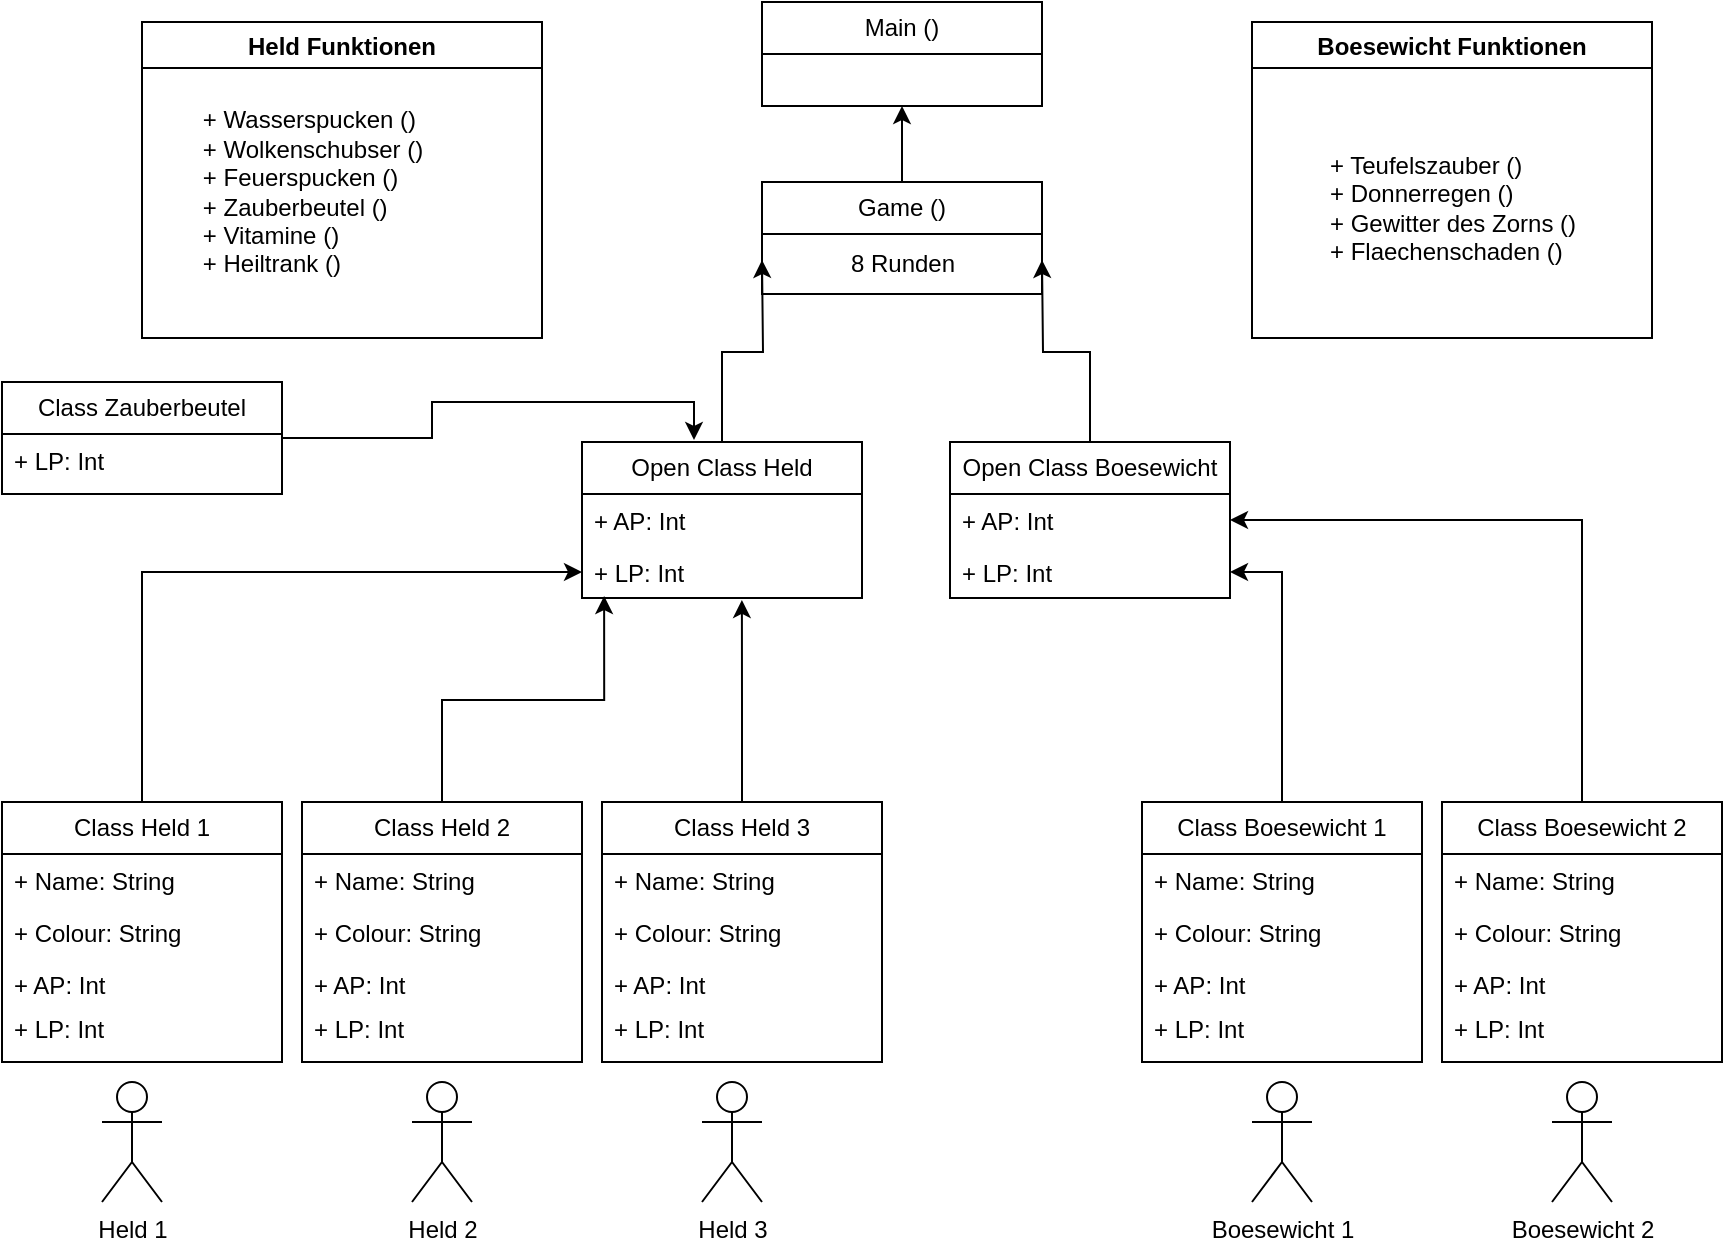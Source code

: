 <mxfile version="22.1.18" type="github">
  <diagram name="Seite-1" id="hi-mozhEFsfdNRb4snX-">
    <mxGraphModel dx="2261" dy="1948" grid="1" gridSize="10" guides="1" tooltips="1" connect="1" arrows="1" fold="1" page="1" pageScale="1" pageWidth="827" pageHeight="1169" math="0" shadow="0">
      <root>
        <mxCell id="0" />
        <mxCell id="1" parent="0" />
        <mxCell id="3TbcZ71FcRZCBw5tia4B-2" style="edgeStyle=orthogonalEdgeStyle;rounded=0;orthogonalLoop=1;jettySize=auto;html=1;entryX=0.5;entryY=1;entryDx=0;entryDy=0;" edge="1" parent="1" source="Nl9forcwsKL9aqJHK37t-1" target="3TbcZ71FcRZCBw5tia4B-1">
          <mxGeometry relative="1" as="geometry" />
        </mxCell>
        <mxCell id="Nl9forcwsKL9aqJHK37t-1" value="Game ()" style="swimlane;fontStyle=0;childLayout=stackLayout;horizontal=1;startSize=26;fillColor=none;horizontalStack=0;resizeParent=1;resizeParentMax=0;resizeLast=0;collapsible=1;marginBottom=0;whiteSpace=wrap;html=1;" parent="1" vertex="1">
          <mxGeometry x="320" y="40" width="140" height="56" as="geometry" />
        </mxCell>
        <mxCell id="3TbcZ71FcRZCBw5tia4B-23" value="8 Runden" style="text;html=1;align=center;verticalAlign=middle;resizable=0;points=[];autosize=1;strokeColor=none;fillColor=none;" vertex="1" parent="Nl9forcwsKL9aqJHK37t-1">
          <mxGeometry y="26" width="140" height="30" as="geometry" />
        </mxCell>
        <mxCell id="Nl9forcwsKL9aqJHK37t-45" style="edgeStyle=orthogonalEdgeStyle;rounded=0;orthogonalLoop=1;jettySize=auto;html=1;" parent="1" source="Nl9forcwsKL9aqJHK37t-5" edge="1">
          <mxGeometry relative="1" as="geometry">
            <mxPoint x="320" y="79" as="targetPoint" />
          </mxGeometry>
        </mxCell>
        <mxCell id="Nl9forcwsKL9aqJHK37t-5" value="Open Class Held" style="swimlane;fontStyle=0;childLayout=stackLayout;horizontal=1;startSize=26;fillColor=none;horizontalStack=0;resizeParent=1;resizeParentMax=0;resizeLast=0;collapsible=1;marginBottom=0;whiteSpace=wrap;html=1;" parent="1" vertex="1">
          <mxGeometry x="230" y="170" width="140" height="78" as="geometry" />
        </mxCell>
        <mxCell id="Nl9forcwsKL9aqJHK37t-6" value="+ AP: Int" style="text;strokeColor=none;fillColor=none;align=left;verticalAlign=top;spacingLeft=4;spacingRight=4;overflow=hidden;rotatable=0;points=[[0,0.5],[1,0.5]];portConstraint=eastwest;whiteSpace=wrap;html=1;" parent="Nl9forcwsKL9aqJHK37t-5" vertex="1">
          <mxGeometry y="26" width="140" height="26" as="geometry" />
        </mxCell>
        <mxCell id="Nl9forcwsKL9aqJHK37t-7" value="+ LP: Int" style="text;strokeColor=none;fillColor=none;align=left;verticalAlign=top;spacingLeft=4;spacingRight=4;overflow=hidden;rotatable=0;points=[[0,0.5],[1,0.5]];portConstraint=eastwest;whiteSpace=wrap;html=1;" parent="Nl9forcwsKL9aqJHK37t-5" vertex="1">
          <mxGeometry y="52" width="140" height="26" as="geometry" />
        </mxCell>
        <mxCell id="Nl9forcwsKL9aqJHK37t-46" style="edgeStyle=orthogonalEdgeStyle;rounded=0;orthogonalLoop=1;jettySize=auto;html=1;entryX=1;entryY=0.5;entryDx=0;entryDy=0;" parent="1" source="Nl9forcwsKL9aqJHK37t-9" edge="1">
          <mxGeometry relative="1" as="geometry">
            <mxPoint x="460" y="79" as="targetPoint" />
          </mxGeometry>
        </mxCell>
        <mxCell id="Nl9forcwsKL9aqJHK37t-9" value="Open Class Boesewicht" style="swimlane;fontStyle=0;childLayout=stackLayout;horizontal=1;startSize=26;fillColor=none;horizontalStack=0;resizeParent=1;resizeParentMax=0;resizeLast=0;collapsible=1;marginBottom=0;whiteSpace=wrap;html=1;" parent="1" vertex="1">
          <mxGeometry x="414" y="170" width="140" height="78" as="geometry" />
        </mxCell>
        <mxCell id="Nl9forcwsKL9aqJHK37t-10" value="+ AP: Int" style="text;strokeColor=none;fillColor=none;align=left;verticalAlign=top;spacingLeft=4;spacingRight=4;overflow=hidden;rotatable=0;points=[[0,0.5],[1,0.5]];portConstraint=eastwest;whiteSpace=wrap;html=1;" parent="Nl9forcwsKL9aqJHK37t-9" vertex="1">
          <mxGeometry y="26" width="140" height="26" as="geometry" />
        </mxCell>
        <mxCell id="Nl9forcwsKL9aqJHK37t-11" value="+ LP: Int" style="text;strokeColor=none;fillColor=none;align=left;verticalAlign=top;spacingLeft=4;spacingRight=4;overflow=hidden;rotatable=0;points=[[0,0.5],[1,0.5]];portConstraint=eastwest;whiteSpace=wrap;html=1;" parent="Nl9forcwsKL9aqJHK37t-9" vertex="1">
          <mxGeometry y="52" width="140" height="26" as="geometry" />
        </mxCell>
        <mxCell id="Nl9forcwsKL9aqJHK37t-40" style="edgeStyle=orthogonalEdgeStyle;rounded=0;orthogonalLoop=1;jettySize=auto;html=1;entryX=1;entryY=0.5;entryDx=0;entryDy=0;" parent="1" source="Nl9forcwsKL9aqJHK37t-15" target="Nl9forcwsKL9aqJHK37t-10" edge="1">
          <mxGeometry relative="1" as="geometry" />
        </mxCell>
        <mxCell id="Nl9forcwsKL9aqJHK37t-15" value="Class Boesewicht 2" style="swimlane;fontStyle=0;childLayout=stackLayout;horizontal=1;startSize=26;fillColor=none;horizontalStack=0;resizeParent=1;resizeParentMax=0;resizeLast=0;collapsible=1;marginBottom=0;whiteSpace=wrap;html=1;" parent="1" vertex="1">
          <mxGeometry x="660" y="350" width="140" height="130" as="geometry" />
        </mxCell>
        <mxCell id="Nl9forcwsKL9aqJHK37t-16" value="+ Name: String" style="text;strokeColor=none;fillColor=none;align=left;verticalAlign=top;spacingLeft=4;spacingRight=4;overflow=hidden;rotatable=0;points=[[0,0.5],[1,0.5]];portConstraint=eastwest;whiteSpace=wrap;html=1;" parent="Nl9forcwsKL9aqJHK37t-15" vertex="1">
          <mxGeometry y="26" width="140" height="26" as="geometry" />
        </mxCell>
        <mxCell id="Nl9forcwsKL9aqJHK37t-17" value="+ Colour: String" style="text;strokeColor=none;fillColor=none;align=left;verticalAlign=top;spacingLeft=4;spacingRight=4;overflow=hidden;rotatable=0;points=[[0,0.5],[1,0.5]];portConstraint=eastwest;whiteSpace=wrap;html=1;" parent="Nl9forcwsKL9aqJHK37t-15" vertex="1">
          <mxGeometry y="52" width="140" height="26" as="geometry" />
        </mxCell>
        <mxCell id="Nl9forcwsKL9aqJHK37t-18" value="+ AP: Int" style="text;strokeColor=none;fillColor=none;align=left;verticalAlign=top;spacingLeft=4;spacingRight=4;overflow=hidden;rotatable=0;points=[[0,0.5],[1,0.5]];portConstraint=eastwest;whiteSpace=wrap;html=1;" parent="Nl9forcwsKL9aqJHK37t-15" vertex="1">
          <mxGeometry y="78" width="140" height="22" as="geometry" />
        </mxCell>
        <mxCell id="Nl9forcwsKL9aqJHK37t-19" value="+ LP: Int" style="text;strokeColor=none;fillColor=none;align=left;verticalAlign=top;spacingLeft=4;spacingRight=4;overflow=hidden;rotatable=0;points=[[0,0.5],[1,0.5]];portConstraint=eastwest;whiteSpace=wrap;html=1;" parent="Nl9forcwsKL9aqJHK37t-15" vertex="1">
          <mxGeometry y="100" width="140" height="30" as="geometry" />
        </mxCell>
        <mxCell id="Nl9forcwsKL9aqJHK37t-43" style="edgeStyle=orthogonalEdgeStyle;rounded=0;orthogonalLoop=1;jettySize=auto;html=1;entryX=0;entryY=0.5;entryDx=0;entryDy=0;" parent="1" source="Nl9forcwsKL9aqJHK37t-20" target="Nl9forcwsKL9aqJHK37t-7" edge="1">
          <mxGeometry relative="1" as="geometry" />
        </mxCell>
        <mxCell id="Nl9forcwsKL9aqJHK37t-20" value="Class Held 1" style="swimlane;fontStyle=0;childLayout=stackLayout;horizontal=1;startSize=26;fillColor=none;horizontalStack=0;resizeParent=1;resizeParentMax=0;resizeLast=0;collapsible=1;marginBottom=0;whiteSpace=wrap;html=1;" parent="1" vertex="1">
          <mxGeometry x="-60" y="350" width="140" height="130" as="geometry" />
        </mxCell>
        <mxCell id="Nl9forcwsKL9aqJHK37t-21" value="+ Name: String" style="text;strokeColor=none;fillColor=none;align=left;verticalAlign=top;spacingLeft=4;spacingRight=4;overflow=hidden;rotatable=0;points=[[0,0.5],[1,0.5]];portConstraint=eastwest;whiteSpace=wrap;html=1;" parent="Nl9forcwsKL9aqJHK37t-20" vertex="1">
          <mxGeometry y="26" width="140" height="26" as="geometry" />
        </mxCell>
        <mxCell id="Nl9forcwsKL9aqJHK37t-22" value="+ Colour: String" style="text;strokeColor=none;fillColor=none;align=left;verticalAlign=top;spacingLeft=4;spacingRight=4;overflow=hidden;rotatable=0;points=[[0,0.5],[1,0.5]];portConstraint=eastwest;whiteSpace=wrap;html=1;" parent="Nl9forcwsKL9aqJHK37t-20" vertex="1">
          <mxGeometry y="52" width="140" height="26" as="geometry" />
        </mxCell>
        <mxCell id="Nl9forcwsKL9aqJHK37t-23" value="+ AP: Int" style="text;strokeColor=none;fillColor=none;align=left;verticalAlign=top;spacingLeft=4;spacingRight=4;overflow=hidden;rotatable=0;points=[[0,0.5],[1,0.5]];portConstraint=eastwest;whiteSpace=wrap;html=1;" parent="Nl9forcwsKL9aqJHK37t-20" vertex="1">
          <mxGeometry y="78" width="140" height="22" as="geometry" />
        </mxCell>
        <mxCell id="Nl9forcwsKL9aqJHK37t-24" value="+ LP: Int" style="text;strokeColor=none;fillColor=none;align=left;verticalAlign=top;spacingLeft=4;spacingRight=4;overflow=hidden;rotatable=0;points=[[0,0.5],[1,0.5]];portConstraint=eastwest;whiteSpace=wrap;html=1;" parent="Nl9forcwsKL9aqJHK37t-20" vertex="1">
          <mxGeometry y="100" width="140" height="30" as="geometry" />
        </mxCell>
        <mxCell id="Nl9forcwsKL9aqJHK37t-25" value="Class Held 2" style="swimlane;fontStyle=0;childLayout=stackLayout;horizontal=1;startSize=26;fillColor=none;horizontalStack=0;resizeParent=1;resizeParentMax=0;resizeLast=0;collapsible=1;marginBottom=0;whiteSpace=wrap;html=1;" parent="1" vertex="1">
          <mxGeometry x="90" y="350" width="140" height="130" as="geometry" />
        </mxCell>
        <mxCell id="Nl9forcwsKL9aqJHK37t-26" value="+ Name: String" style="text;strokeColor=none;fillColor=none;align=left;verticalAlign=top;spacingLeft=4;spacingRight=4;overflow=hidden;rotatable=0;points=[[0,0.5],[1,0.5]];portConstraint=eastwest;whiteSpace=wrap;html=1;" parent="Nl9forcwsKL9aqJHK37t-25" vertex="1">
          <mxGeometry y="26" width="140" height="26" as="geometry" />
        </mxCell>
        <mxCell id="Nl9forcwsKL9aqJHK37t-27" value="+ Colour: String" style="text;strokeColor=none;fillColor=none;align=left;verticalAlign=top;spacingLeft=4;spacingRight=4;overflow=hidden;rotatable=0;points=[[0,0.5],[1,0.5]];portConstraint=eastwest;whiteSpace=wrap;html=1;" parent="Nl9forcwsKL9aqJHK37t-25" vertex="1">
          <mxGeometry y="52" width="140" height="26" as="geometry" />
        </mxCell>
        <mxCell id="Nl9forcwsKL9aqJHK37t-28" value="+ AP: Int" style="text;strokeColor=none;fillColor=none;align=left;verticalAlign=top;spacingLeft=4;spacingRight=4;overflow=hidden;rotatable=0;points=[[0,0.5],[1,0.5]];portConstraint=eastwest;whiteSpace=wrap;html=1;" parent="Nl9forcwsKL9aqJHK37t-25" vertex="1">
          <mxGeometry y="78" width="140" height="22" as="geometry" />
        </mxCell>
        <mxCell id="Nl9forcwsKL9aqJHK37t-29" value="+ LP: Int" style="text;strokeColor=none;fillColor=none;align=left;verticalAlign=top;spacingLeft=4;spacingRight=4;overflow=hidden;rotatable=0;points=[[0,0.5],[1,0.5]];portConstraint=eastwest;whiteSpace=wrap;html=1;" parent="Nl9forcwsKL9aqJHK37t-25" vertex="1">
          <mxGeometry y="100" width="140" height="30" as="geometry" />
        </mxCell>
        <mxCell id="Nl9forcwsKL9aqJHK37t-30" value="Class Held 3" style="swimlane;fontStyle=0;childLayout=stackLayout;horizontal=1;startSize=26;fillColor=none;horizontalStack=0;resizeParent=1;resizeParentMax=0;resizeLast=0;collapsible=1;marginBottom=0;whiteSpace=wrap;html=1;" parent="1" vertex="1">
          <mxGeometry x="240" y="350" width="140" height="130" as="geometry" />
        </mxCell>
        <mxCell id="Nl9forcwsKL9aqJHK37t-31" value="+ Name: String" style="text;strokeColor=none;fillColor=none;align=left;verticalAlign=top;spacingLeft=4;spacingRight=4;overflow=hidden;rotatable=0;points=[[0,0.5],[1,0.5]];portConstraint=eastwest;whiteSpace=wrap;html=1;" parent="Nl9forcwsKL9aqJHK37t-30" vertex="1">
          <mxGeometry y="26" width="140" height="26" as="geometry" />
        </mxCell>
        <mxCell id="Nl9forcwsKL9aqJHK37t-32" value="+ Colour: String" style="text;strokeColor=none;fillColor=none;align=left;verticalAlign=top;spacingLeft=4;spacingRight=4;overflow=hidden;rotatable=0;points=[[0,0.5],[1,0.5]];portConstraint=eastwest;whiteSpace=wrap;html=1;" parent="Nl9forcwsKL9aqJHK37t-30" vertex="1">
          <mxGeometry y="52" width="140" height="26" as="geometry" />
        </mxCell>
        <mxCell id="Nl9forcwsKL9aqJHK37t-33" value="+ AP: Int" style="text;strokeColor=none;fillColor=none;align=left;verticalAlign=top;spacingLeft=4;spacingRight=4;overflow=hidden;rotatable=0;points=[[0,0.5],[1,0.5]];portConstraint=eastwest;whiteSpace=wrap;html=1;" parent="Nl9forcwsKL9aqJHK37t-30" vertex="1">
          <mxGeometry y="78" width="140" height="22" as="geometry" />
        </mxCell>
        <mxCell id="Nl9forcwsKL9aqJHK37t-34" value="+ LP: Int" style="text;strokeColor=none;fillColor=none;align=left;verticalAlign=top;spacingLeft=4;spacingRight=4;overflow=hidden;rotatable=0;points=[[0,0.5],[1,0.5]];portConstraint=eastwest;whiteSpace=wrap;html=1;" parent="Nl9forcwsKL9aqJHK37t-30" vertex="1">
          <mxGeometry y="100" width="140" height="30" as="geometry" />
        </mxCell>
        <mxCell id="Nl9forcwsKL9aqJHK37t-35" value="Class Zauberbeutel" style="swimlane;fontStyle=0;childLayout=stackLayout;horizontal=1;startSize=26;fillColor=none;horizontalStack=0;resizeParent=1;resizeParentMax=0;resizeLast=0;collapsible=1;marginBottom=0;whiteSpace=wrap;html=1;" parent="1" vertex="1">
          <mxGeometry x="-60" y="140" width="140" height="56" as="geometry" />
        </mxCell>
        <mxCell id="Nl9forcwsKL9aqJHK37t-39" value="+ LP: Int" style="text;strokeColor=none;fillColor=none;align=left;verticalAlign=top;spacingLeft=4;spacingRight=4;overflow=hidden;rotatable=0;points=[[0,0.5],[1,0.5]];portConstraint=eastwest;whiteSpace=wrap;html=1;" parent="Nl9forcwsKL9aqJHK37t-35" vertex="1">
          <mxGeometry y="26" width="140" height="30" as="geometry" />
        </mxCell>
        <mxCell id="Nl9forcwsKL9aqJHK37t-41" style="edgeStyle=orthogonalEdgeStyle;rounded=0;orthogonalLoop=1;jettySize=auto;html=1;entryX=0.571;entryY=1.038;entryDx=0;entryDy=0;entryPerimeter=0;" parent="1" source="Nl9forcwsKL9aqJHK37t-30" target="Nl9forcwsKL9aqJHK37t-7" edge="1">
          <mxGeometry relative="1" as="geometry" />
        </mxCell>
        <mxCell id="Nl9forcwsKL9aqJHK37t-44" style="edgeStyle=orthogonalEdgeStyle;rounded=0;orthogonalLoop=1;jettySize=auto;html=1;entryX=0.4;entryY=-0.013;entryDx=0;entryDy=0;entryPerimeter=0;" parent="1" source="Nl9forcwsKL9aqJHK37t-35" target="Nl9forcwsKL9aqJHK37t-5" edge="1">
          <mxGeometry relative="1" as="geometry" />
        </mxCell>
        <mxCell id="Nl9forcwsKL9aqJHK37t-47" style="edgeStyle=orthogonalEdgeStyle;rounded=0;orthogonalLoop=1;jettySize=auto;html=1;entryX=0.079;entryY=0.962;entryDx=0;entryDy=0;entryPerimeter=0;" parent="1" source="Nl9forcwsKL9aqJHK37t-25" target="Nl9forcwsKL9aqJHK37t-7" edge="1">
          <mxGeometry relative="1" as="geometry" />
        </mxCell>
        <mxCell id="Nl9forcwsKL9aqJHK37t-49" value="Held 1" style="shape=umlActor;verticalLabelPosition=bottom;verticalAlign=top;html=1;outlineConnect=0;" parent="1" vertex="1">
          <mxGeometry x="-10" y="490" width="30" height="60" as="geometry" />
        </mxCell>
        <mxCell id="Nl9forcwsKL9aqJHK37t-50" value="Held 2" style="shape=umlActor;verticalLabelPosition=bottom;verticalAlign=top;html=1;outlineConnect=0;" parent="1" vertex="1">
          <mxGeometry x="145" y="490" width="30" height="60" as="geometry" />
        </mxCell>
        <mxCell id="Nl9forcwsKL9aqJHK37t-51" value="Held 3" style="shape=umlActor;verticalLabelPosition=bottom;verticalAlign=top;html=1;outlineConnect=0;" parent="1" vertex="1">
          <mxGeometry x="290" y="490" width="30" height="60" as="geometry" />
        </mxCell>
        <mxCell id="Nl9forcwsKL9aqJHK37t-52" value="Boesewicht 2" style="shape=umlActor;verticalLabelPosition=bottom;verticalAlign=top;html=1;outlineConnect=0;" parent="1" vertex="1">
          <mxGeometry x="715" y="490" width="30" height="60" as="geometry" />
        </mxCell>
        <mxCell id="3TbcZ71FcRZCBw5tia4B-1" value="Main ()" style="swimlane;fontStyle=0;childLayout=stackLayout;horizontal=1;startSize=26;fillColor=none;horizontalStack=0;resizeParent=1;resizeParentMax=0;resizeLast=0;collapsible=1;marginBottom=0;whiteSpace=wrap;html=1;" vertex="1" parent="1">
          <mxGeometry x="320" y="-50" width="140" height="52" as="geometry" />
        </mxCell>
        <mxCell id="3TbcZ71FcRZCBw5tia4B-14" style="edgeStyle=orthogonalEdgeStyle;rounded=0;orthogonalLoop=1;jettySize=auto;html=1;entryX=1;entryY=0.5;entryDx=0;entryDy=0;" edge="1" parent="1" source="3TbcZ71FcRZCBw5tia4B-5" target="Nl9forcwsKL9aqJHK37t-11">
          <mxGeometry relative="1" as="geometry" />
        </mxCell>
        <mxCell id="3TbcZ71FcRZCBw5tia4B-5" value="Class Boesewicht 1" style="swimlane;fontStyle=0;childLayout=stackLayout;horizontal=1;startSize=26;fillColor=none;horizontalStack=0;resizeParent=1;resizeParentMax=0;resizeLast=0;collapsible=1;marginBottom=0;whiteSpace=wrap;html=1;" vertex="1" parent="1">
          <mxGeometry x="510" y="350" width="140" height="130" as="geometry" />
        </mxCell>
        <mxCell id="3TbcZ71FcRZCBw5tia4B-6" value="+ Name: String" style="text;strokeColor=none;fillColor=none;align=left;verticalAlign=top;spacingLeft=4;spacingRight=4;overflow=hidden;rotatable=0;points=[[0,0.5],[1,0.5]];portConstraint=eastwest;whiteSpace=wrap;html=1;" vertex="1" parent="3TbcZ71FcRZCBw5tia4B-5">
          <mxGeometry y="26" width="140" height="26" as="geometry" />
        </mxCell>
        <mxCell id="3TbcZ71FcRZCBw5tia4B-7" value="+ Colour: String" style="text;strokeColor=none;fillColor=none;align=left;verticalAlign=top;spacingLeft=4;spacingRight=4;overflow=hidden;rotatable=0;points=[[0,0.5],[1,0.5]];portConstraint=eastwest;whiteSpace=wrap;html=1;" vertex="1" parent="3TbcZ71FcRZCBw5tia4B-5">
          <mxGeometry y="52" width="140" height="26" as="geometry" />
        </mxCell>
        <mxCell id="3TbcZ71FcRZCBw5tia4B-8" value="+ AP: Int" style="text;strokeColor=none;fillColor=none;align=left;verticalAlign=top;spacingLeft=4;spacingRight=4;overflow=hidden;rotatable=0;points=[[0,0.5],[1,0.5]];portConstraint=eastwest;whiteSpace=wrap;html=1;" vertex="1" parent="3TbcZ71FcRZCBw5tia4B-5">
          <mxGeometry y="78" width="140" height="22" as="geometry" />
        </mxCell>
        <mxCell id="3TbcZ71FcRZCBw5tia4B-9" value="+ LP: Int" style="text;strokeColor=none;fillColor=none;align=left;verticalAlign=top;spacingLeft=4;spacingRight=4;overflow=hidden;rotatable=0;points=[[0,0.5],[1,0.5]];portConstraint=eastwest;whiteSpace=wrap;html=1;" vertex="1" parent="3TbcZ71FcRZCBw5tia4B-5">
          <mxGeometry y="100" width="140" height="30" as="geometry" />
        </mxCell>
        <mxCell id="3TbcZ71FcRZCBw5tia4B-10" value="Boesewicht 1" style="shape=umlActor;verticalLabelPosition=bottom;verticalAlign=top;html=1;outlineConnect=0;" vertex="1" parent="1">
          <mxGeometry x="565" y="490" width="30" height="60" as="geometry" />
        </mxCell>
        <mxCell id="3TbcZ71FcRZCBw5tia4B-19" value="Held Funktionen" style="swimlane;" vertex="1" parent="1">
          <mxGeometry x="10" y="-40" width="200" height="158" as="geometry" />
        </mxCell>
        <mxCell id="3TbcZ71FcRZCBw5tia4B-20" value="&lt;div style=&quot;text-align: left;&quot;&gt;+ Wasserspucken ()&lt;/div&gt;&lt;div style=&quot;text-align: left;&quot;&gt;+ Wolkenschubser ()&lt;/div&gt;&lt;div style=&quot;text-align: left;&quot;&gt;+ Feuerspucken ()&lt;/div&gt;&lt;div style=&quot;text-align: left;&quot;&gt;+ Zauberbeutel ()&lt;/div&gt;&lt;div style=&quot;text-align: left;&quot;&gt;+ Vitamine ()&lt;/div&gt;&lt;div style=&quot;text-align: left;&quot;&gt;+ Heiltrank ()&lt;/div&gt;" style="text;html=1;align=center;verticalAlign=middle;resizable=0;points=[];autosize=1;strokeColor=none;fillColor=none;" vertex="1" parent="3TbcZ71FcRZCBw5tia4B-19">
          <mxGeometry x="20" y="35" width="130" height="100" as="geometry" />
        </mxCell>
        <mxCell id="3TbcZ71FcRZCBw5tia4B-21" value="Boesewicht Funktionen" style="swimlane;" vertex="1" parent="1">
          <mxGeometry x="565" y="-40" width="200" height="158" as="geometry" />
        </mxCell>
        <mxCell id="3TbcZ71FcRZCBw5tia4B-22" value="&lt;div style=&quot;text-align: left;&quot;&gt;+ Teufelszauber ()&lt;/div&gt;&lt;div style=&quot;text-align: left;&quot;&gt;+ Donnerregen ()&lt;/div&gt;&lt;div style=&quot;text-align: left;&quot;&gt;+ Gewitter des Zorns ()&lt;/div&gt;&lt;div style=&quot;text-align: left;&quot;&gt;+ Flaechenschaden ()&lt;/div&gt;" style="text;html=1;align=center;verticalAlign=middle;resizable=0;points=[];autosize=1;strokeColor=none;fillColor=none;" vertex="1" parent="3TbcZ71FcRZCBw5tia4B-21">
          <mxGeometry x="25" y="58" width="150" height="70" as="geometry" />
        </mxCell>
      </root>
    </mxGraphModel>
  </diagram>
</mxfile>
